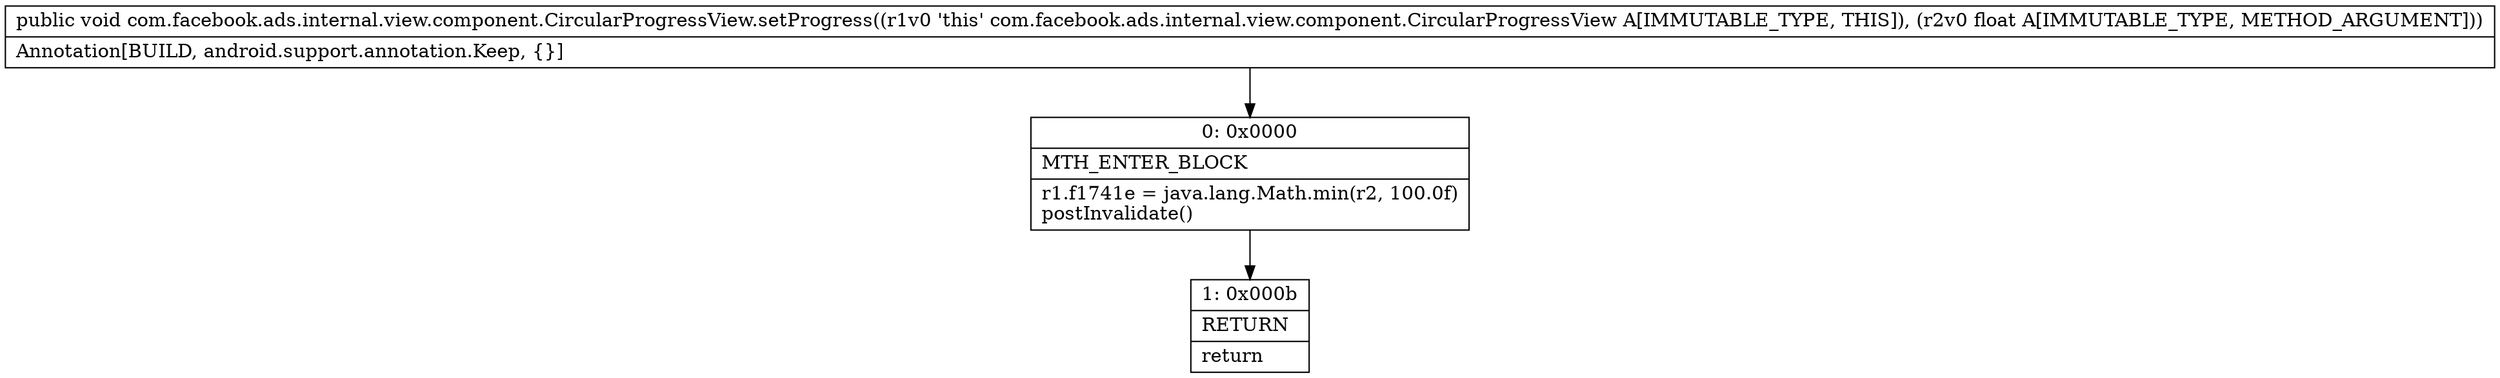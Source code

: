 digraph "CFG forcom.facebook.ads.internal.view.component.CircularProgressView.setProgress(F)V" {
Node_0 [shape=record,label="{0\:\ 0x0000|MTH_ENTER_BLOCK\l|r1.f1741e = java.lang.Math.min(r2, 100.0f)\lpostInvalidate()\l}"];
Node_1 [shape=record,label="{1\:\ 0x000b|RETURN\l|return\l}"];
MethodNode[shape=record,label="{public void com.facebook.ads.internal.view.component.CircularProgressView.setProgress((r1v0 'this' com.facebook.ads.internal.view.component.CircularProgressView A[IMMUTABLE_TYPE, THIS]), (r2v0 float A[IMMUTABLE_TYPE, METHOD_ARGUMENT]))  | Annotation[BUILD, android.support.annotation.Keep, \{\}]\l}"];
MethodNode -> Node_0;
Node_0 -> Node_1;
}

